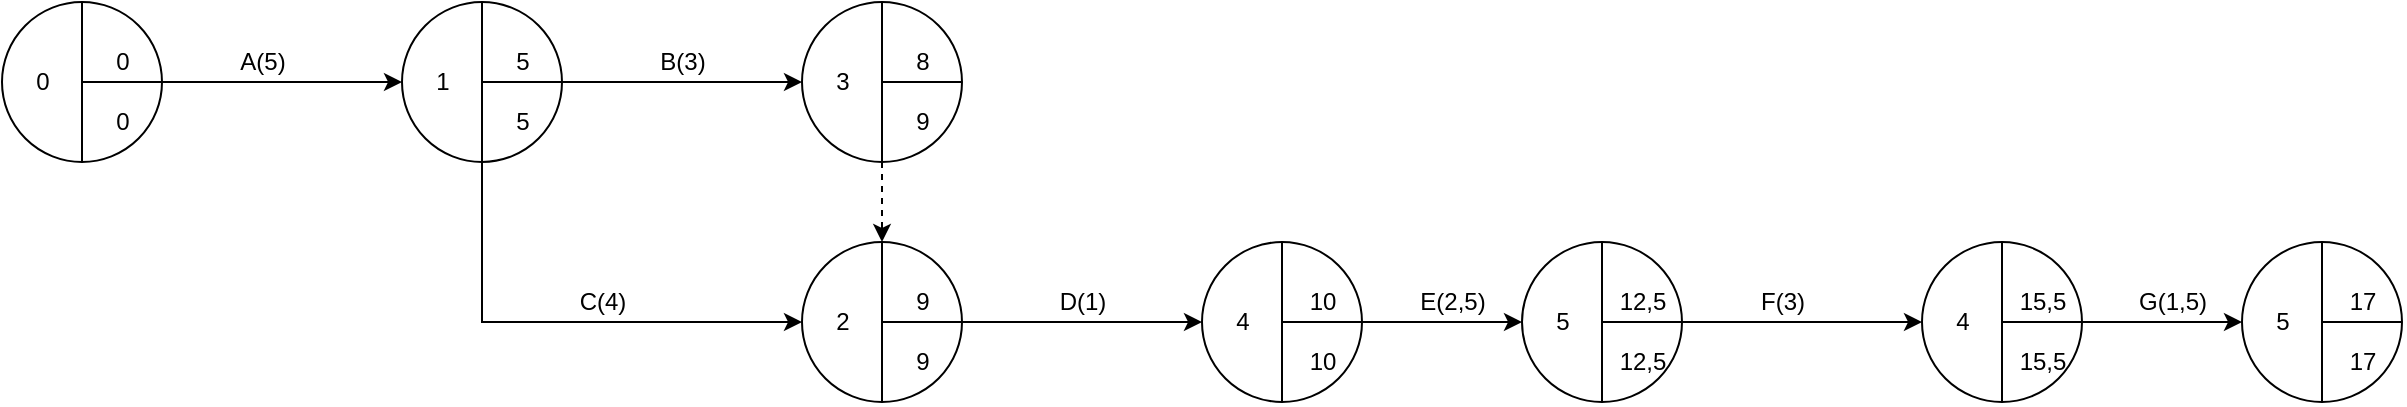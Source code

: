 <mxfile version="15.1.4" type="github">
  <diagram id="ZXeGRsegCkip-QKLMFL4" name="Page-1">
    <mxGraphModel dx="1485" dy="584" grid="1" gridSize="10" guides="1" tooltips="1" connect="1" arrows="1" fold="1" page="1" pageScale="1" pageWidth="827" pageHeight="1169" math="0" shadow="0">
      <root>
        <mxCell id="0" />
        <mxCell id="1" parent="0" />
        <mxCell id="JNSMrmmxhyfxGh52kGUg-44" style="edgeStyle=orthogonalEdgeStyle;rounded=0;orthogonalLoop=1;jettySize=auto;html=1;exitX=1;exitY=0.5;exitDx=0;exitDy=0;entryX=0;entryY=0.5;entryDx=0;entryDy=0;" edge="1" parent="1" source="JNSMrmmxhyfxGh52kGUg-1" target="JNSMrmmxhyfxGh52kGUg-19">
          <mxGeometry relative="1" as="geometry" />
        </mxCell>
        <mxCell id="JNSMrmmxhyfxGh52kGUg-1" value="" style="ellipse;whiteSpace=wrap;html=1;aspect=fixed;" vertex="1" parent="1">
          <mxGeometry x="120" y="80" width="80" height="80" as="geometry" />
        </mxCell>
        <mxCell id="JNSMrmmxhyfxGh52kGUg-2" value="" style="endArrow=none;html=1;exitX=0.5;exitY=1;exitDx=0;exitDy=0;entryX=0.5;entryY=0;entryDx=0;entryDy=0;" edge="1" parent="1" source="JNSMrmmxhyfxGh52kGUg-1" target="JNSMrmmxhyfxGh52kGUg-1">
          <mxGeometry width="50" height="50" relative="1" as="geometry">
            <mxPoint x="300" y="220" as="sourcePoint" />
            <mxPoint x="350" y="170" as="targetPoint" />
          </mxGeometry>
        </mxCell>
        <mxCell id="JNSMrmmxhyfxGh52kGUg-3" value="" style="endArrow=none;html=1;exitX=1;exitY=0.5;exitDx=0;exitDy=0;" edge="1" parent="1" source="JNSMrmmxhyfxGh52kGUg-1">
          <mxGeometry width="50" height="50" relative="1" as="geometry">
            <mxPoint x="300" y="220" as="sourcePoint" />
            <mxPoint x="160" y="120" as="targetPoint" />
          </mxGeometry>
        </mxCell>
        <mxCell id="JNSMrmmxhyfxGh52kGUg-4" value="0" style="text;html=1;align=center;verticalAlign=middle;resizable=0;points=[];autosize=1;strokeColor=none;fillColor=none;" vertex="1" parent="1">
          <mxGeometry x="130" y="110" width="20" height="20" as="geometry" />
        </mxCell>
        <mxCell id="JNSMrmmxhyfxGh52kGUg-5" value="0" style="text;html=1;align=center;verticalAlign=middle;resizable=0;points=[];autosize=1;strokeColor=none;fillColor=none;" vertex="1" parent="1">
          <mxGeometry x="170" y="100" width="20" height="20" as="geometry" />
        </mxCell>
        <mxCell id="JNSMrmmxhyfxGh52kGUg-6" value="0" style="text;html=1;align=center;verticalAlign=middle;resizable=0;points=[];autosize=1;strokeColor=none;fillColor=none;" vertex="1" parent="1">
          <mxGeometry x="170" y="130" width="20" height="20" as="geometry" />
        </mxCell>
        <mxCell id="JNSMrmmxhyfxGh52kGUg-46" style="edgeStyle=orthogonalEdgeStyle;rounded=0;orthogonalLoop=1;jettySize=auto;html=1;exitX=1;exitY=0.5;exitDx=0;exitDy=0;entryX=0;entryY=0.5;entryDx=0;entryDy=0;" edge="1" parent="1" source="JNSMrmmxhyfxGh52kGUg-19" target="JNSMrmmxhyfxGh52kGUg-25">
          <mxGeometry relative="1" as="geometry" />
        </mxCell>
        <mxCell id="JNSMrmmxhyfxGh52kGUg-55" style="edgeStyle=orthogonalEdgeStyle;rounded=0;orthogonalLoop=1;jettySize=auto;html=1;exitX=0.5;exitY=1;exitDx=0;exitDy=0;entryX=0;entryY=0.5;entryDx=0;entryDy=0;" edge="1" parent="1" source="JNSMrmmxhyfxGh52kGUg-19" target="JNSMrmmxhyfxGh52kGUg-47">
          <mxGeometry relative="1" as="geometry" />
        </mxCell>
        <mxCell id="JNSMrmmxhyfxGh52kGUg-19" value="" style="ellipse;whiteSpace=wrap;html=1;aspect=fixed;" vertex="1" parent="1">
          <mxGeometry x="320" y="80" width="80" height="80" as="geometry" />
        </mxCell>
        <mxCell id="JNSMrmmxhyfxGh52kGUg-20" value="" style="endArrow=none;html=1;entryX=0.5;entryY=0;entryDx=0;entryDy=0;" edge="1" parent="1" target="JNSMrmmxhyfxGh52kGUg-19">
          <mxGeometry width="50" height="50" relative="1" as="geometry">
            <mxPoint x="360" y="160" as="sourcePoint" />
            <mxPoint x="550" y="170" as="targetPoint" />
          </mxGeometry>
        </mxCell>
        <mxCell id="JNSMrmmxhyfxGh52kGUg-21" value="" style="endArrow=none;html=1;exitX=1;exitY=0.5;exitDx=0;exitDy=0;" edge="1" parent="1" source="JNSMrmmxhyfxGh52kGUg-19">
          <mxGeometry width="50" height="50" relative="1" as="geometry">
            <mxPoint x="500" y="220" as="sourcePoint" />
            <mxPoint x="360" y="120" as="targetPoint" />
          </mxGeometry>
        </mxCell>
        <mxCell id="JNSMrmmxhyfxGh52kGUg-22" value="1" style="text;html=1;align=center;verticalAlign=middle;resizable=0;points=[];autosize=1;strokeColor=none;fillColor=none;" vertex="1" parent="1">
          <mxGeometry x="330" y="110" width="20" height="20" as="geometry" />
        </mxCell>
        <mxCell id="JNSMrmmxhyfxGh52kGUg-23" value="5" style="text;html=1;align=center;verticalAlign=middle;resizable=0;points=[];autosize=1;strokeColor=none;fillColor=none;" vertex="1" parent="1">
          <mxGeometry x="370" y="100" width="20" height="20" as="geometry" />
        </mxCell>
        <mxCell id="JNSMrmmxhyfxGh52kGUg-24" value="5" style="text;html=1;align=center;verticalAlign=middle;resizable=0;points=[];autosize=1;strokeColor=none;fillColor=none;" vertex="1" parent="1">
          <mxGeometry x="370" y="130" width="20" height="20" as="geometry" />
        </mxCell>
        <mxCell id="JNSMrmmxhyfxGh52kGUg-25" value="" style="ellipse;whiteSpace=wrap;html=1;aspect=fixed;" vertex="1" parent="1">
          <mxGeometry x="520" y="80" width="80" height="80" as="geometry" />
        </mxCell>
        <mxCell id="JNSMrmmxhyfxGh52kGUg-26" value="" style="endArrow=none;html=1;exitX=0.5;exitY=1;exitDx=0;exitDy=0;entryX=0.5;entryY=0;entryDx=0;entryDy=0;" edge="1" parent="1" source="JNSMrmmxhyfxGh52kGUg-25" target="JNSMrmmxhyfxGh52kGUg-25">
          <mxGeometry width="50" height="50" relative="1" as="geometry">
            <mxPoint x="700" y="220" as="sourcePoint" />
            <mxPoint x="750" y="170" as="targetPoint" />
          </mxGeometry>
        </mxCell>
        <mxCell id="JNSMrmmxhyfxGh52kGUg-27" value="" style="endArrow=none;html=1;exitX=1;exitY=0.5;exitDx=0;exitDy=0;" edge="1" parent="1" source="JNSMrmmxhyfxGh52kGUg-25">
          <mxGeometry width="50" height="50" relative="1" as="geometry">
            <mxPoint x="700" y="220" as="sourcePoint" />
            <mxPoint x="560" y="120" as="targetPoint" />
          </mxGeometry>
        </mxCell>
        <mxCell id="JNSMrmmxhyfxGh52kGUg-28" value="3" style="text;html=1;align=center;verticalAlign=middle;resizable=0;points=[];autosize=1;strokeColor=none;fillColor=none;" vertex="1" parent="1">
          <mxGeometry x="530" y="110" width="20" height="20" as="geometry" />
        </mxCell>
        <mxCell id="JNSMrmmxhyfxGh52kGUg-29" value="8" style="text;html=1;align=center;verticalAlign=middle;resizable=0;points=[];autosize=1;strokeColor=none;fillColor=none;" vertex="1" parent="1">
          <mxGeometry x="570" y="100" width="20" height="20" as="geometry" />
        </mxCell>
        <mxCell id="JNSMrmmxhyfxGh52kGUg-30" value="9" style="text;html=1;align=center;verticalAlign=middle;resizable=0;points=[];autosize=1;strokeColor=none;fillColor=none;" vertex="1" parent="1">
          <mxGeometry x="570" y="130" width="20" height="20" as="geometry" />
        </mxCell>
        <mxCell id="JNSMrmmxhyfxGh52kGUg-68" value="" style="edgeStyle=orthogonalEdgeStyle;rounded=0;orthogonalLoop=1;jettySize=auto;html=1;entryX=0;entryY=0.5;entryDx=0;entryDy=0;" edge="1" parent="1" source="JNSMrmmxhyfxGh52kGUg-37" target="JNSMrmmxhyfxGh52kGUg-62">
          <mxGeometry relative="1" as="geometry" />
        </mxCell>
        <mxCell id="JNSMrmmxhyfxGh52kGUg-37" value="" style="ellipse;whiteSpace=wrap;html=1;aspect=fixed;" vertex="1" parent="1">
          <mxGeometry x="720" y="200" width="80" height="80" as="geometry" />
        </mxCell>
        <mxCell id="JNSMrmmxhyfxGh52kGUg-38" value="" style="endArrow=none;html=1;exitX=0.5;exitY=1;exitDx=0;exitDy=0;entryX=0.5;entryY=0;entryDx=0;entryDy=0;" edge="1" parent="1" source="JNSMrmmxhyfxGh52kGUg-37" target="JNSMrmmxhyfxGh52kGUg-37">
          <mxGeometry width="50" height="50" relative="1" as="geometry">
            <mxPoint x="900" y="340" as="sourcePoint" />
            <mxPoint x="950" y="290" as="targetPoint" />
          </mxGeometry>
        </mxCell>
        <mxCell id="JNSMrmmxhyfxGh52kGUg-39" value="" style="endArrow=none;html=1;exitX=1;exitY=0.5;exitDx=0;exitDy=0;" edge="1" parent="1" source="JNSMrmmxhyfxGh52kGUg-37">
          <mxGeometry width="50" height="50" relative="1" as="geometry">
            <mxPoint x="900" y="340" as="sourcePoint" />
            <mxPoint x="760" y="240" as="targetPoint" />
          </mxGeometry>
        </mxCell>
        <mxCell id="JNSMrmmxhyfxGh52kGUg-40" value="4" style="text;html=1;align=center;verticalAlign=middle;resizable=0;points=[];autosize=1;strokeColor=none;fillColor=none;" vertex="1" parent="1">
          <mxGeometry x="730" y="230" width="20" height="20" as="geometry" />
        </mxCell>
        <mxCell id="JNSMrmmxhyfxGh52kGUg-41" value="10" style="text;html=1;align=center;verticalAlign=middle;resizable=0;points=[];autosize=1;strokeColor=none;fillColor=none;" vertex="1" parent="1">
          <mxGeometry x="765" y="220" width="30" height="20" as="geometry" />
        </mxCell>
        <mxCell id="JNSMrmmxhyfxGh52kGUg-42" value="10" style="text;html=1;align=center;verticalAlign=middle;resizable=0;points=[];autosize=1;strokeColor=none;fillColor=none;" vertex="1" parent="1">
          <mxGeometry x="765" y="250" width="30" height="20" as="geometry" />
        </mxCell>
        <mxCell id="JNSMrmmxhyfxGh52kGUg-45" value="A(5)" style="text;html=1;align=center;verticalAlign=middle;resizable=0;points=[];autosize=1;strokeColor=none;fillColor=none;" vertex="1" parent="1">
          <mxGeometry x="230" y="100" width="40" height="20" as="geometry" />
        </mxCell>
        <mxCell id="JNSMrmmxhyfxGh52kGUg-59" style="edgeStyle=orthogonalEdgeStyle;rounded=0;orthogonalLoop=1;jettySize=auto;html=1;exitX=1;exitY=0.5;exitDx=0;exitDy=0;entryX=0;entryY=0.5;entryDx=0;entryDy=0;" edge="1" parent="1" source="JNSMrmmxhyfxGh52kGUg-47" target="JNSMrmmxhyfxGh52kGUg-37">
          <mxGeometry relative="1" as="geometry" />
        </mxCell>
        <mxCell id="JNSMrmmxhyfxGh52kGUg-47" value="" style="ellipse;whiteSpace=wrap;html=1;aspect=fixed;" vertex="1" parent="1">
          <mxGeometry x="520" y="200" width="80" height="80" as="geometry" />
        </mxCell>
        <mxCell id="JNSMrmmxhyfxGh52kGUg-48" value="" style="endArrow=none;html=1;exitX=0.5;exitY=1;exitDx=0;exitDy=0;entryX=0.5;entryY=0;entryDx=0;entryDy=0;" edge="1" parent="1" source="JNSMrmmxhyfxGh52kGUg-47" target="JNSMrmmxhyfxGh52kGUg-47">
          <mxGeometry width="50" height="50" relative="1" as="geometry">
            <mxPoint x="700" y="340" as="sourcePoint" />
            <mxPoint x="750" y="290" as="targetPoint" />
          </mxGeometry>
        </mxCell>
        <mxCell id="JNSMrmmxhyfxGh52kGUg-49" value="" style="endArrow=none;html=1;exitX=1;exitY=0.5;exitDx=0;exitDy=0;" edge="1" parent="1" source="JNSMrmmxhyfxGh52kGUg-47">
          <mxGeometry width="50" height="50" relative="1" as="geometry">
            <mxPoint x="700" y="340" as="sourcePoint" />
            <mxPoint x="560" y="240" as="targetPoint" />
          </mxGeometry>
        </mxCell>
        <mxCell id="JNSMrmmxhyfxGh52kGUg-50" value="2" style="text;html=1;align=center;verticalAlign=middle;resizable=0;points=[];autosize=1;strokeColor=none;fillColor=none;" vertex="1" parent="1">
          <mxGeometry x="530" y="230" width="20" height="20" as="geometry" />
        </mxCell>
        <mxCell id="JNSMrmmxhyfxGh52kGUg-51" value="9" style="text;html=1;align=center;verticalAlign=middle;resizable=0;points=[];autosize=1;strokeColor=none;fillColor=none;" vertex="1" parent="1">
          <mxGeometry x="570" y="220" width="20" height="20" as="geometry" />
        </mxCell>
        <mxCell id="JNSMrmmxhyfxGh52kGUg-52" value="9" style="text;html=1;align=center;verticalAlign=middle;resizable=0;points=[];autosize=1;strokeColor=none;fillColor=none;" vertex="1" parent="1">
          <mxGeometry x="570" y="250" width="20" height="20" as="geometry" />
        </mxCell>
        <mxCell id="JNSMrmmxhyfxGh52kGUg-56" value="B(3)" style="text;html=1;align=center;verticalAlign=middle;resizable=0;points=[];autosize=1;strokeColor=none;fillColor=none;" vertex="1" parent="1">
          <mxGeometry x="440" y="100" width="40" height="20" as="geometry" />
        </mxCell>
        <mxCell id="JNSMrmmxhyfxGh52kGUg-57" value="C(4)" style="text;html=1;align=center;verticalAlign=middle;resizable=0;points=[];autosize=1;strokeColor=none;fillColor=none;" vertex="1" parent="1">
          <mxGeometry x="400" y="220" width="40" height="20" as="geometry" />
        </mxCell>
        <mxCell id="JNSMrmmxhyfxGh52kGUg-58" value="" style="html=1;labelBackgroundColor=#ffffff;startArrow=none;startFill=0;startSize=6;endArrow=classic;endFill=1;endSize=6;jettySize=auto;orthogonalLoop=1;strokeWidth=1;dashed=1;fontSize=14;exitX=0.5;exitY=1;exitDx=0;exitDy=0;" edge="1" parent="1" source="JNSMrmmxhyfxGh52kGUg-25">
          <mxGeometry width="60" height="60" relative="1" as="geometry">
            <mxPoint x="530" y="240" as="sourcePoint" />
            <mxPoint x="560" y="200" as="targetPoint" />
          </mxGeometry>
        </mxCell>
        <mxCell id="JNSMrmmxhyfxGh52kGUg-61" value="D(1)" style="text;html=1;align=center;verticalAlign=middle;resizable=0;points=[];autosize=1;strokeColor=none;fillColor=none;" vertex="1" parent="1">
          <mxGeometry x="640" y="220" width="40" height="20" as="geometry" />
        </mxCell>
        <mxCell id="JNSMrmmxhyfxGh52kGUg-84" style="edgeStyle=orthogonalEdgeStyle;rounded=0;orthogonalLoop=1;jettySize=auto;html=1;exitX=1;exitY=0.5;exitDx=0;exitDy=0;entryX=0;entryY=0.5;entryDx=0;entryDy=0;" edge="1" parent="1" source="JNSMrmmxhyfxGh52kGUg-62" target="JNSMrmmxhyfxGh52kGUg-71">
          <mxGeometry relative="1" as="geometry" />
        </mxCell>
        <mxCell id="JNSMrmmxhyfxGh52kGUg-62" value="" style="ellipse;whiteSpace=wrap;html=1;aspect=fixed;" vertex="1" parent="1">
          <mxGeometry x="880" y="200" width="80" height="80" as="geometry" />
        </mxCell>
        <mxCell id="JNSMrmmxhyfxGh52kGUg-63" value="" style="endArrow=none;html=1;exitX=0.5;exitY=1;exitDx=0;exitDy=0;entryX=0.5;entryY=0;entryDx=0;entryDy=0;" edge="1" parent="1" source="JNSMrmmxhyfxGh52kGUg-62" target="JNSMrmmxhyfxGh52kGUg-62">
          <mxGeometry width="50" height="50" relative="1" as="geometry">
            <mxPoint x="1060" y="340" as="sourcePoint" />
            <mxPoint x="1110" y="290" as="targetPoint" />
          </mxGeometry>
        </mxCell>
        <mxCell id="JNSMrmmxhyfxGh52kGUg-64" value="" style="endArrow=none;html=1;exitX=1;exitY=0.5;exitDx=0;exitDy=0;" edge="1" parent="1" source="JNSMrmmxhyfxGh52kGUg-62">
          <mxGeometry width="50" height="50" relative="1" as="geometry">
            <mxPoint x="1060" y="340" as="sourcePoint" />
            <mxPoint x="920" y="240" as="targetPoint" />
          </mxGeometry>
        </mxCell>
        <mxCell id="JNSMrmmxhyfxGh52kGUg-65" value="5" style="text;html=1;align=center;verticalAlign=middle;resizable=0;points=[];autosize=1;strokeColor=none;fillColor=none;" vertex="1" parent="1">
          <mxGeometry x="890" y="230" width="20" height="20" as="geometry" />
        </mxCell>
        <mxCell id="JNSMrmmxhyfxGh52kGUg-66" value="12,5" style="text;html=1;align=center;verticalAlign=middle;resizable=0;points=[];autosize=1;strokeColor=none;fillColor=none;" vertex="1" parent="1">
          <mxGeometry x="920" y="220" width="40" height="20" as="geometry" />
        </mxCell>
        <mxCell id="JNSMrmmxhyfxGh52kGUg-67" value="12,5" style="text;html=1;align=center;verticalAlign=middle;resizable=0;points=[];autosize=1;strokeColor=none;fillColor=none;" vertex="1" parent="1">
          <mxGeometry x="920" y="250" width="40" height="20" as="geometry" />
        </mxCell>
        <mxCell id="JNSMrmmxhyfxGh52kGUg-69" value="E(2,5)" style="text;html=1;align=center;verticalAlign=middle;resizable=0;points=[];autosize=1;strokeColor=none;fillColor=none;" vertex="1" parent="1">
          <mxGeometry x="820" y="220" width="50" height="20" as="geometry" />
        </mxCell>
        <mxCell id="JNSMrmmxhyfxGh52kGUg-70" value="" style="edgeStyle=orthogonalEdgeStyle;rounded=0;orthogonalLoop=1;jettySize=auto;html=1;entryX=0;entryY=0.5;entryDx=0;entryDy=0;" edge="1" parent="1" source="JNSMrmmxhyfxGh52kGUg-71" target="JNSMrmmxhyfxGh52kGUg-77">
          <mxGeometry relative="1" as="geometry" />
        </mxCell>
        <mxCell id="JNSMrmmxhyfxGh52kGUg-71" value="" style="ellipse;whiteSpace=wrap;html=1;aspect=fixed;" vertex="1" parent="1">
          <mxGeometry x="1080" y="200" width="80" height="80" as="geometry" />
        </mxCell>
        <mxCell id="JNSMrmmxhyfxGh52kGUg-72" value="" style="endArrow=none;html=1;exitX=0.5;exitY=1;exitDx=0;exitDy=0;entryX=0.5;entryY=0;entryDx=0;entryDy=0;" edge="1" parent="1" source="JNSMrmmxhyfxGh52kGUg-71" target="JNSMrmmxhyfxGh52kGUg-71">
          <mxGeometry width="50" height="50" relative="1" as="geometry">
            <mxPoint x="1260" y="340" as="sourcePoint" />
            <mxPoint x="1310" y="290" as="targetPoint" />
          </mxGeometry>
        </mxCell>
        <mxCell id="JNSMrmmxhyfxGh52kGUg-73" value="" style="endArrow=none;html=1;exitX=1;exitY=0.5;exitDx=0;exitDy=0;" edge="1" parent="1" source="JNSMrmmxhyfxGh52kGUg-71">
          <mxGeometry width="50" height="50" relative="1" as="geometry">
            <mxPoint x="1260" y="340" as="sourcePoint" />
            <mxPoint x="1120.0" y="240" as="targetPoint" />
          </mxGeometry>
        </mxCell>
        <mxCell id="JNSMrmmxhyfxGh52kGUg-74" value="4" style="text;html=1;align=center;verticalAlign=middle;resizable=0;points=[];autosize=1;strokeColor=none;fillColor=none;" vertex="1" parent="1">
          <mxGeometry x="1090" y="230" width="20" height="20" as="geometry" />
        </mxCell>
        <mxCell id="JNSMrmmxhyfxGh52kGUg-75" value="15,5" style="text;html=1;align=center;verticalAlign=middle;resizable=0;points=[];autosize=1;strokeColor=none;fillColor=none;" vertex="1" parent="1">
          <mxGeometry x="1120" y="220" width="40" height="20" as="geometry" />
        </mxCell>
        <mxCell id="JNSMrmmxhyfxGh52kGUg-76" value="15,5" style="text;html=1;align=center;verticalAlign=middle;resizable=0;points=[];autosize=1;strokeColor=none;fillColor=none;" vertex="1" parent="1">
          <mxGeometry x="1120" y="250" width="40" height="20" as="geometry" />
        </mxCell>
        <mxCell id="JNSMrmmxhyfxGh52kGUg-77" value="" style="ellipse;whiteSpace=wrap;html=1;aspect=fixed;" vertex="1" parent="1">
          <mxGeometry x="1240" y="200" width="80" height="80" as="geometry" />
        </mxCell>
        <mxCell id="JNSMrmmxhyfxGh52kGUg-78" value="" style="endArrow=none;html=1;exitX=0.5;exitY=1;exitDx=0;exitDy=0;entryX=0.5;entryY=0;entryDx=0;entryDy=0;" edge="1" parent="1" source="JNSMrmmxhyfxGh52kGUg-77" target="JNSMrmmxhyfxGh52kGUg-77">
          <mxGeometry width="50" height="50" relative="1" as="geometry">
            <mxPoint x="1420" y="340" as="sourcePoint" />
            <mxPoint x="1470" y="290" as="targetPoint" />
          </mxGeometry>
        </mxCell>
        <mxCell id="JNSMrmmxhyfxGh52kGUg-79" value="" style="endArrow=none;html=1;exitX=1;exitY=0.5;exitDx=0;exitDy=0;" edge="1" parent="1" source="JNSMrmmxhyfxGh52kGUg-77">
          <mxGeometry width="50" height="50" relative="1" as="geometry">
            <mxPoint x="1420" y="340" as="sourcePoint" />
            <mxPoint x="1280.0" y="240" as="targetPoint" />
          </mxGeometry>
        </mxCell>
        <mxCell id="JNSMrmmxhyfxGh52kGUg-80" value="5" style="text;html=1;align=center;verticalAlign=middle;resizable=0;points=[];autosize=1;strokeColor=none;fillColor=none;" vertex="1" parent="1">
          <mxGeometry x="1250" y="230" width="20" height="20" as="geometry" />
        </mxCell>
        <mxCell id="JNSMrmmxhyfxGh52kGUg-81" value="17" style="text;html=1;align=center;verticalAlign=middle;resizable=0;points=[];autosize=1;strokeColor=none;fillColor=none;" vertex="1" parent="1">
          <mxGeometry x="1285" y="220" width="30" height="20" as="geometry" />
        </mxCell>
        <mxCell id="JNSMrmmxhyfxGh52kGUg-82" value="17" style="text;html=1;align=center;verticalAlign=middle;resizable=0;points=[];autosize=1;strokeColor=none;fillColor=none;" vertex="1" parent="1">
          <mxGeometry x="1285" y="250" width="30" height="20" as="geometry" />
        </mxCell>
        <mxCell id="JNSMrmmxhyfxGh52kGUg-83" value="G(1,5)" style="text;html=1;align=center;verticalAlign=middle;resizable=0;points=[];autosize=1;strokeColor=none;fillColor=none;" vertex="1" parent="1">
          <mxGeometry x="1180" y="220" width="50" height="20" as="geometry" />
        </mxCell>
        <mxCell id="JNSMrmmxhyfxGh52kGUg-85" value="F(3)" style="text;html=1;align=center;verticalAlign=middle;resizable=0;points=[];autosize=1;strokeColor=none;fillColor=none;" vertex="1" parent="1">
          <mxGeometry x="990" y="220" width="40" height="20" as="geometry" />
        </mxCell>
      </root>
    </mxGraphModel>
  </diagram>
</mxfile>

